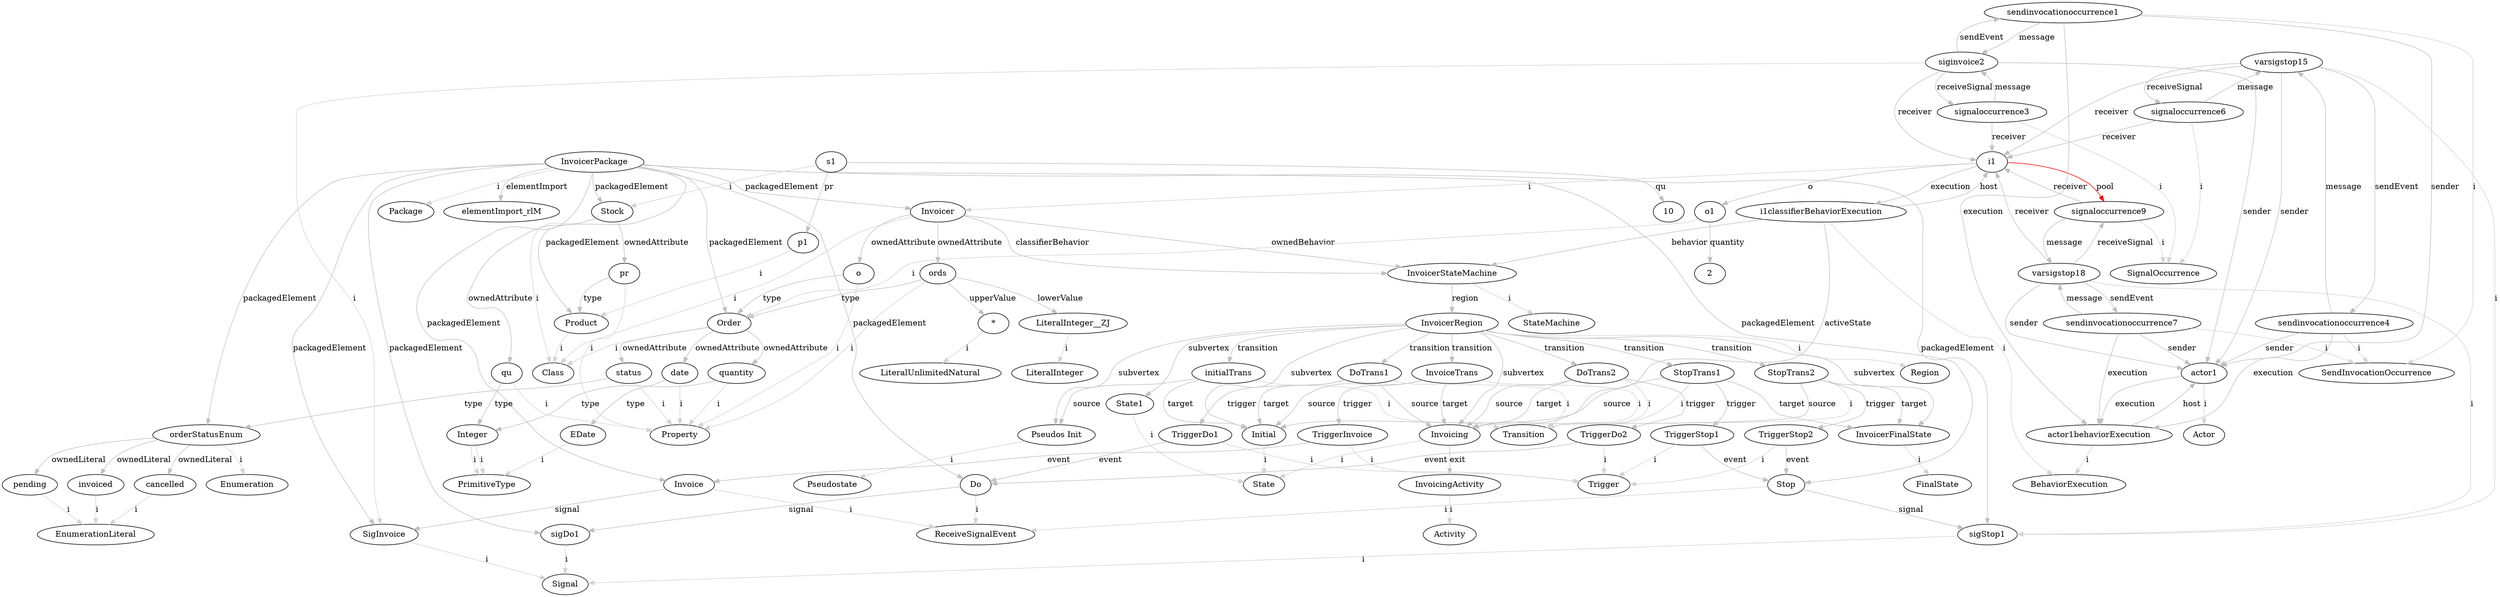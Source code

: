 digraph umlMetamodel {
	"InvoicerPackage" -> "Package" [label="i", color="lightgrey"]
	"InvoicerPackage" -> "elementImport_rlM" [label="elementImport", color="grey"]
	"InvoicerPackage" -> "Invoicer" [label="packagedElement", color="grey"]
	"Invoicer" -> "Class" [label="i", color="lightgrey"]
	"Invoicer" -> "InvoicerStateMachine" [label="classifierBehavior", color="grey"]
	"Invoicer" -> "o" [label="ownedAttribute", color="grey"]
	"o" -> "Property" [label="i", color="lightgrey"]
	"o" -> "Order" [label="type", color="grey"]
	"Invoicer" -> "ords" [label="ownedAttribute", color="grey"]
	"ords" -> "Property" [label="i", color="lightgrey"]
	"ords" -> "Order" [label="type", color="grey"]
	"ords" -> "*" [label="upperValue", color="grey"]
	"*" -> "LiteralUnlimitedNatural" [label="i", color="lightgrey"]
	"ords" -> "LiteralInteger__ZJ" [label="lowerValue", color="grey"]
	"LiteralInteger__ZJ" -> "LiteralInteger" [label="i", color="lightgrey"]
	"Invoicer" -> "InvoicerStateMachine" [label="ownedBehavior", color="grey"]
	"InvoicerStateMachine" -> "StateMachine" [label="i", color="lightgrey"]
	"InvoicerStateMachine" -> "InvoicerRegion" [label="region", color="grey"]
	"InvoicerRegion" -> "Region" [label="i", color="lightgrey"]
	"InvoicerRegion" -> "State1" [label="subvertex", color="grey"]
	"State1" -> "State" [label="i", color="lightgrey"]
	"InvoicerRegion" -> "Initial" [label="subvertex", color="grey"]
	"Initial" -> "State" [label="i", color="lightgrey"]
	"InvoicerRegion" -> "Pseudos Init" [label="subvertex", color="grey"]
	"Pseudos Init" -> "Pseudostate" [label="i", color="lightgrey"]
	"InvoicerRegion" -> "Invoicing" [label="subvertex", color="grey"]
	"Invoicing" -> "State" [label="i", color="lightgrey"]
	"Invoicing" -> "InvoicingActivity" [label="exit", color="grey"]
	"InvoicingActivity" -> "Activity" [label="i", color="lightgrey"]
	"InvoicerRegion" -> "InvoicerFinalState" [label="subvertex", color="grey"]
	"InvoicerFinalState" -> "FinalState" [label="i", color="lightgrey"]
	"InvoicerRegion" -> "initialTrans" [label="transition", color="grey"]
	"initialTrans" -> "Transition" [label="i", color="lightgrey"]
	"initialTrans" -> "Pseudos Init" [label="source", color="grey"]
	"initialTrans" -> "Initial" [label="target", color="grey"]
	"InvoicerRegion" -> "InvoiceTrans" [label="transition", color="grey"]
	"InvoiceTrans" -> "Transition" [label="i", color="lightgrey"]
	"InvoiceTrans" -> "Initial" [label="source", color="grey"]
	"InvoiceTrans" -> "Invoicing" [label="target", color="grey"]
	"TriggerInvoice" -> "Trigger" [label="i", color="lightgrey"]
	"InvoicerRegion" -> "DoTrans1" [label="transition", color="grey"]
	"DoTrans1" -> "Transition" [label="i", color="lightgrey"]
	"DoTrans1" -> "Invoicing" [label="source", color="grey"]
	"DoTrans1" -> "Initial" [label="target", color="grey"]
	"DoTrans1" -> "TriggerDo1" [label="trigger", color="grey"]
	"TriggerDo1" -> "Trigger" [label="i", color="lightgrey"]
	"TriggerDo1" -> "Do" [label="event", color="grey"]
	"InvoicerRegion" -> "StopTrans1" [label="transition", color="grey"]
	"StopTrans1" -> "Transition" [label="i", color="lightgrey"]
	"StopTrans1" -> "Initial" [label="source", color="grey"]
	"StopTrans1" -> "InvoicerFinalState" [label="target", color="grey"]
	"StopTrans1" -> "TriggerStop1" [label="trigger", color="grey"]
	"TriggerStop1" -> "Trigger" [label="i", color="lightgrey"]
	"TriggerStop1" -> "Stop" [label="event", color="grey"]
	"InvoicerRegion" -> "StopTrans2" [label="transition", color="grey"]
	"StopTrans2" -> "Transition" [label="i", color="lightgrey"]
	"StopTrans2" -> "Invoicing" [label="source", color="grey"]
	"StopTrans2" -> "InvoicerFinalState" [label="target", color="grey"]
	"StopTrans2" -> "TriggerStop2" [label="trigger", color="grey"]
	"TriggerStop2" -> "Trigger" [label="i", color="lightgrey"]
	"TriggerStop2" -> "Stop" [label="event", color="grey"]
	"InvoicerRegion" -> "DoTrans2" [label="transition", color="grey"]
	"DoTrans2" -> "Transition" [label="i", color="lightgrey"]
	"DoTrans2" -> "Invoicing" [label="source", color="grey"]
	"DoTrans2" -> "Invoicing" [label="target", color="grey"]
	"DoTrans2" -> "TriggerDo2" [label="trigger", color="grey"]
	"TriggerDo2" -> "Trigger" [label="i", color="lightgrey"]
	"TriggerDo2" -> "Do" [label="event", color="grey"]
	"InvoicerPackage" -> "Do" [label="packagedElement", color="grey"]
	"Do" -> "ReceiveSignalEvent" [label="i", color="lightgrey"]
	"Do" -> "sigDo1" [label="signal", color="grey"]
	"InvoicerPackage" -> "sigDo1" [label="packagedElement", color="grey"]
	"sigDo1" -> "Signal" [label="i", color="lightgrey"]
	"InvoicerPackage" -> "Stop" [label="packagedElement", color="grey"]
	"Stop" -> "ReceiveSignalEvent" [label="i", color="lightgrey"]
	"Stop" -> "sigStop1" [label="signal", color="grey"]
	"InvoicerPackage" -> "sigStop1" [label="packagedElement", color="grey"]
	"sigStop1" -> "Signal" [label="i", color="lightgrey"]
	"InvoicerPackage" -> "Invoice" [label="packagedElement", color="grey"]
	"Invoice" -> "ReceiveSignalEvent" [label="i", color="lightgrey"]
	"Invoice" -> "SigInvoice" [label="signal", color="grey"]
	"InvoicerPackage" -> "SigInvoice" [label="packagedElement", color="grey"]
	"SigInvoice" -> "Signal" [label="i", color="lightgrey"]
	"InvoicerPackage" -> "Order" [label="packagedElement", color="grey"]
	"Order" -> "Class" [label="i", color="lightgrey"]
	"Order" -> "quantity" [label="ownedAttribute", color="grey"]
	"quantity" -> "Property" [label="i", color="lightgrey"]
	"quantity" -> "Integer" [label="type", color="grey"]
	"Integer" -> "PrimitiveType" [label="i", color="lightgrey"]
	"Order" -> "date" [label="ownedAttribute", color="grey"]
	"date" -> "Property" [label="i", color="lightgrey"]
	"date" -> "EDate" [label="type", color="grey"]
	"EDate" -> "PrimitiveType" [label="i", color="lightgrey"]
	"Order" -> "status" [label="ownedAttribute", color="grey"]
	"status" -> "Property" [label="i", color="lightgrey"]
	"status" -> "orderStatusEnum" [label="type", color="grey"]
	"InvoicerPackage" -> "Stock" [label="packagedElement", color="grey"]
	"Stock" -> "Class" [label="i", color="lightgrey"]
	"Stock" -> "pr" [label="ownedAttribute", color="grey"]
	"pr" -> "Property" [label="i", color="lightgrey"]
	"pr" -> "Product" [label="type", color="grey"]
	"Stock" -> "qu" [label="ownedAttribute", color="grey"]
	"qu" -> "Property" [label="i", color="lightgrey"]
	"qu" -> "Integer" [label="type", color="grey"]
	"Integer" -> "PrimitiveType" [label="i", color="lightgrey"]
	"InvoicerPackage" -> "Product" [label="packagedElement", color="grey"]
	"Product" -> "Class" [label="i", color="lightgrey"]
	"InvoicerPackage" -> "orderStatusEnum" [label="packagedElement", color="grey"]
	"orderStatusEnum" -> "Enumeration" [label="i", color="lightgrey"]
	"orderStatusEnum" -> "pending" [label="ownedLiteral", color="grey"]
	"pending" -> "EnumerationLiteral" [label="i", color="lightgrey"]
	"orderStatusEnum" -> "invoiced" [label="ownedLiteral", color="grey"]
	"invoiced" -> "EnumerationLiteral" [label="i", color="lightgrey"]
	"orderStatusEnum" -> "cancelled" [label="ownedLiteral", color="grey"]
	"cancelled" -> "EnumerationLiteral" [label="i", color="lightgrey"]
	"i1" -> "Invoicer" [label="i", color="lightgrey"]
	"i1classifierBehaviorExecution" -> "BehaviorExecution" [label="i", color="lightgrey"]
	"i1" -> "i1classifierBehaviorExecution" [label="execution", color="grey"]
	"i1classifierBehaviorExecution" -> "i1" [label="host", color="grey"]
	"i1classifierBehaviorExecution" -> "InvoicerStateMachine" [label="behavior", color="grey"]
	"i1" -> "o1" [label="o", color="grey"]
	"o1" -> "Order" [label="i", color="lightgrey"]
	"o1" -> "2" [label="quantity", color="grey"]
	"s1" -> "Stock" [label="i", color="lightgrey"]
	"s1" -> "p1" [label="pr", color="grey"]
	"s1" -> "10" [label="qu", color="grey"]
	"p1" -> "Product" [label="i", color="lightgrey"]
	"actor1" -> "Actor" [label="i", color="lightgrey"]
	"actor1behaviorExecution" -> "BehaviorExecution" [label="i", color="lightgrey"]
	"actor1" -> "actor1behaviorExecution" [label="execution", color="grey"]
	"actor1behaviorExecution" -> "actor1" [label="host", color="grey"]
	"sendinvocationoccurrence1" -> "SendInvocationOccurrence" [label="i", color="lightgrey"]
	"sendinvocationoccurrence1" -> "siginvoice2" [label="message", color="grey"]
	"siginvoice2" -> "sendinvocationoccurrence1" [label="sendEvent", color="grey"]
	"siginvoice2" -> "signaloccurrence3" [label="receiveSignal", color="grey"]
	"signaloccurrence3" -> "siginvoice2" [label="message", color="grey"]
	"signaloccurrence3" -> "SignalOccurrence" [label="i", color="lightgrey"]
	"siginvoice2" -> "SigInvoice" [label="i", color="lightgrey"]
	"signaloccurrence3" -> "i1" [label="receiver", color="grey"]
	"siginvoice2" -> "actor1" [label="sender", color="grey"]
	"sendinvocationoccurrence1" -> "actor1" [label="sender", color="grey"]
	"siginvoice2" -> "i1" [label="receiver", color="grey"]
	"sendinvocationoccurrence1" -> "actor1behaviorExecution" [label="execution", color="grey"]
	"TriggerInvoice" -> "Invoice" [label="event", color="grey"]
	"InvoiceTrans" -> "TriggerInvoice" [label="trigger", color="grey"]
	"i1classifierBehaviorExecution" -> "Invoicing" [label="activeState", color="grey"]
	"sendinvocationoccurrence4" -> "SendInvocationOccurrence" [label="i", color="lightgrey"]
	"sendinvocationoccurrence4" -> "varsigstop15" [label="message", color="grey"]
	"varsigstop15" -> "sendinvocationoccurrence4" [label="sendEvent", color="grey"]
	"varsigstop15" -> "signaloccurrence6" [label="receiveSignal", color="grey"]
	"signaloccurrence6" -> "varsigstop15" [label="message", color="grey"]
	"signaloccurrence6" -> "SignalOccurrence" [label="i", color="lightgrey"]
	"varsigstop15" -> "sigStop1" [label="i", color="lightgrey"]
	"signaloccurrence6" -> "i1" [label="receiver", color="grey"]
	"varsigstop15" -> "actor1" [label="sender", color="grey"]
	"sendinvocationoccurrence4" -> "actor1" [label="sender", color="grey"]
	"varsigstop15" -> "i1" [label="receiver", color="grey"]
	"sendinvocationoccurrence4" -> "actor1behaviorExecution" [label="execution", color="grey"]
	"sendinvocationoccurrence7" -> "SendInvocationOccurrence" [label="i", color="lightgrey"]
	"sendinvocationoccurrence7" -> "varsigstop18" [label="message", color="grey"]
	"varsigstop18" -> "sendinvocationoccurrence7" [label="sendEvent", color="grey"]
	"varsigstop18" -> "signaloccurrence9" [label="receiveSignal", color="grey"]
	"signaloccurrence9" -> "varsigstop18" [label="message", color="grey"]
	"signaloccurrence9" -> "SignalOccurrence" [label="i", color="lightgrey"]
	"varsigstop18" -> "sigStop1" [label="i", color="lightgrey"]
	"signaloccurrence9" -> "i1" [label="receiver", color="grey"]
	"varsigstop18" -> "actor1" [label="sender", color="grey"]
	"sendinvocationoccurrence7" -> "actor1" [label="sender", color="grey"]
	"varsigstop18" -> "i1" [label="receiver", color="grey"]
	"sendinvocationoccurrence7" -> "actor1behaviorExecution" [label="execution", color="grey"]
	"i1" -> "signaloccurrence9" [label="pool", color="red"]
}
